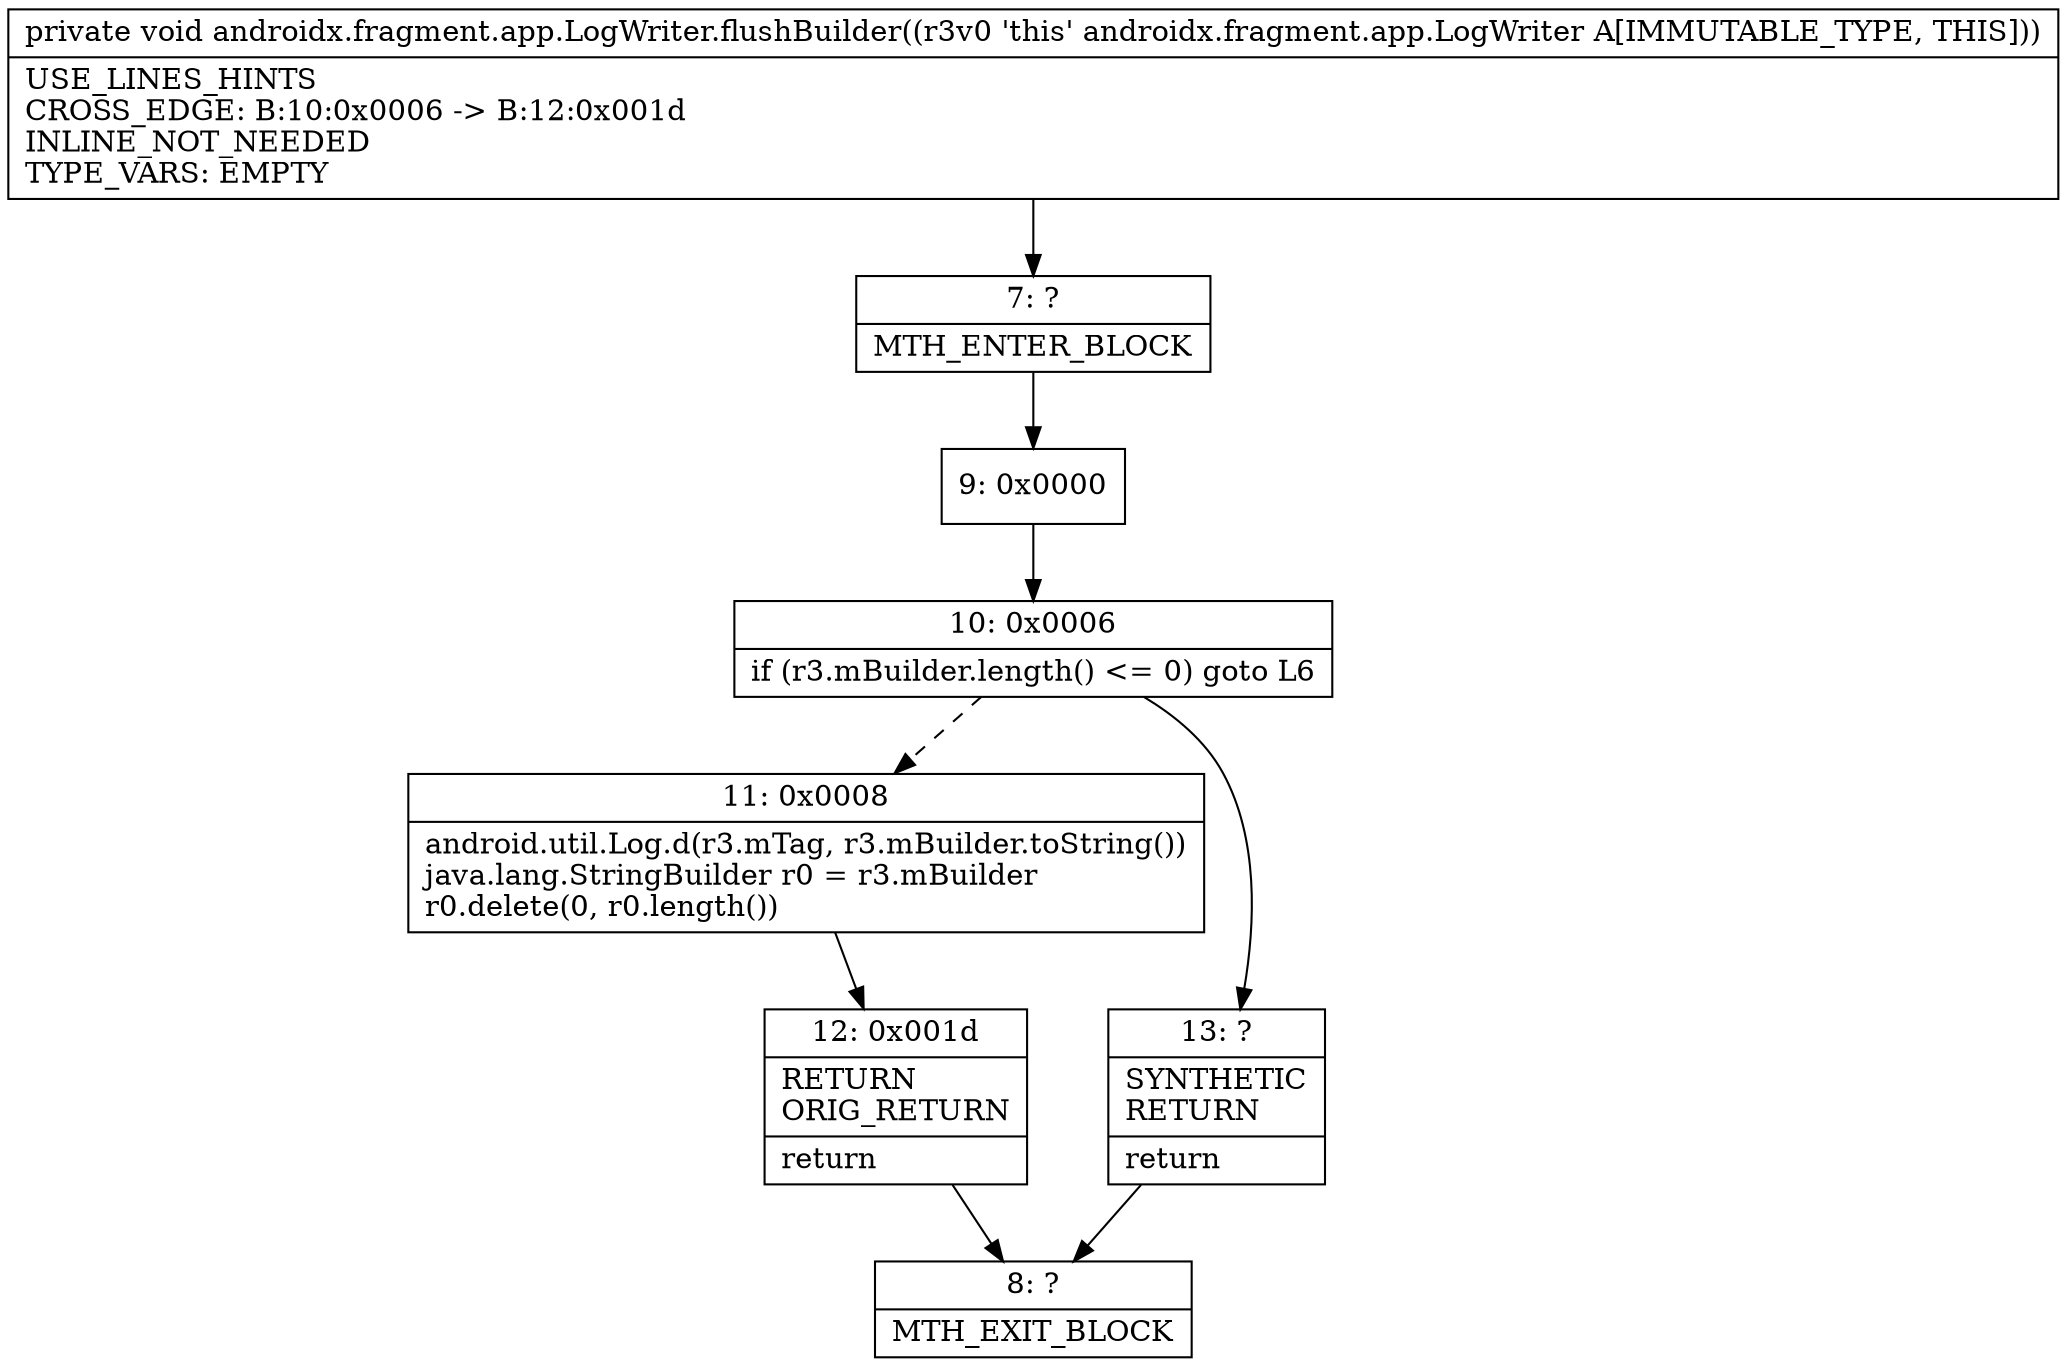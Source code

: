 digraph "CFG forandroidx.fragment.app.LogWriter.flushBuilder()V" {
Node_7 [shape=record,label="{7\:\ ?|MTH_ENTER_BLOCK\l}"];
Node_9 [shape=record,label="{9\:\ 0x0000}"];
Node_10 [shape=record,label="{10\:\ 0x0006|if (r3.mBuilder.length() \<= 0) goto L6\l}"];
Node_11 [shape=record,label="{11\:\ 0x0008|android.util.Log.d(r3.mTag, r3.mBuilder.toString())\ljava.lang.StringBuilder r0 = r3.mBuilder\lr0.delete(0, r0.length())\l}"];
Node_12 [shape=record,label="{12\:\ 0x001d|RETURN\lORIG_RETURN\l|return\l}"];
Node_8 [shape=record,label="{8\:\ ?|MTH_EXIT_BLOCK\l}"];
Node_13 [shape=record,label="{13\:\ ?|SYNTHETIC\lRETURN\l|return\l}"];
MethodNode[shape=record,label="{private void androidx.fragment.app.LogWriter.flushBuilder((r3v0 'this' androidx.fragment.app.LogWriter A[IMMUTABLE_TYPE, THIS]))  | USE_LINES_HINTS\lCROSS_EDGE: B:10:0x0006 \-\> B:12:0x001d\lINLINE_NOT_NEEDED\lTYPE_VARS: EMPTY\l}"];
MethodNode -> Node_7;Node_7 -> Node_9;
Node_9 -> Node_10;
Node_10 -> Node_11[style=dashed];
Node_10 -> Node_13;
Node_11 -> Node_12;
Node_12 -> Node_8;
Node_13 -> Node_8;
}

